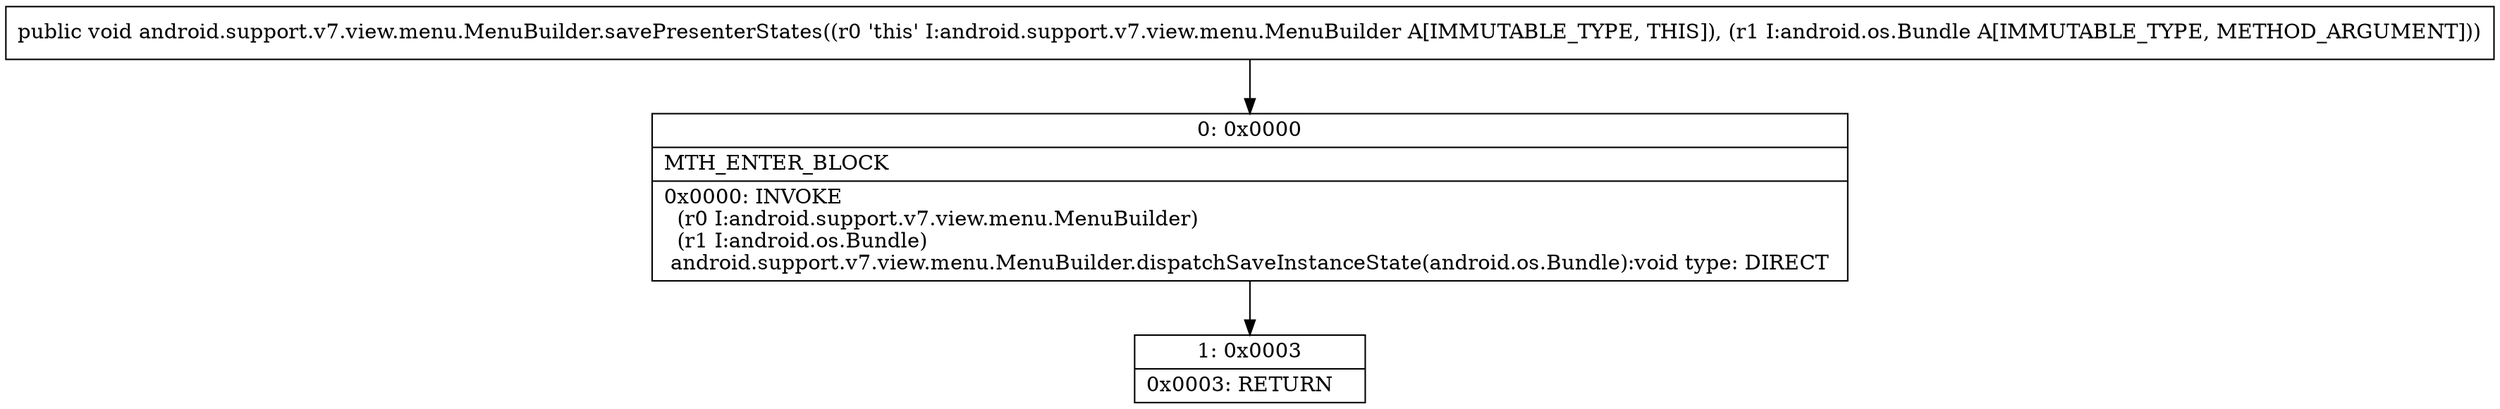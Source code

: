 digraph "CFG forandroid.support.v7.view.menu.MenuBuilder.savePresenterStates(Landroid\/os\/Bundle;)V" {
Node_0 [shape=record,label="{0\:\ 0x0000|MTH_ENTER_BLOCK\l|0x0000: INVOKE  \l  (r0 I:android.support.v7.view.menu.MenuBuilder)\l  (r1 I:android.os.Bundle)\l android.support.v7.view.menu.MenuBuilder.dispatchSaveInstanceState(android.os.Bundle):void type: DIRECT \l}"];
Node_1 [shape=record,label="{1\:\ 0x0003|0x0003: RETURN   \l}"];
MethodNode[shape=record,label="{public void android.support.v7.view.menu.MenuBuilder.savePresenterStates((r0 'this' I:android.support.v7.view.menu.MenuBuilder A[IMMUTABLE_TYPE, THIS]), (r1 I:android.os.Bundle A[IMMUTABLE_TYPE, METHOD_ARGUMENT])) }"];
MethodNode -> Node_0;
Node_0 -> Node_1;
}

